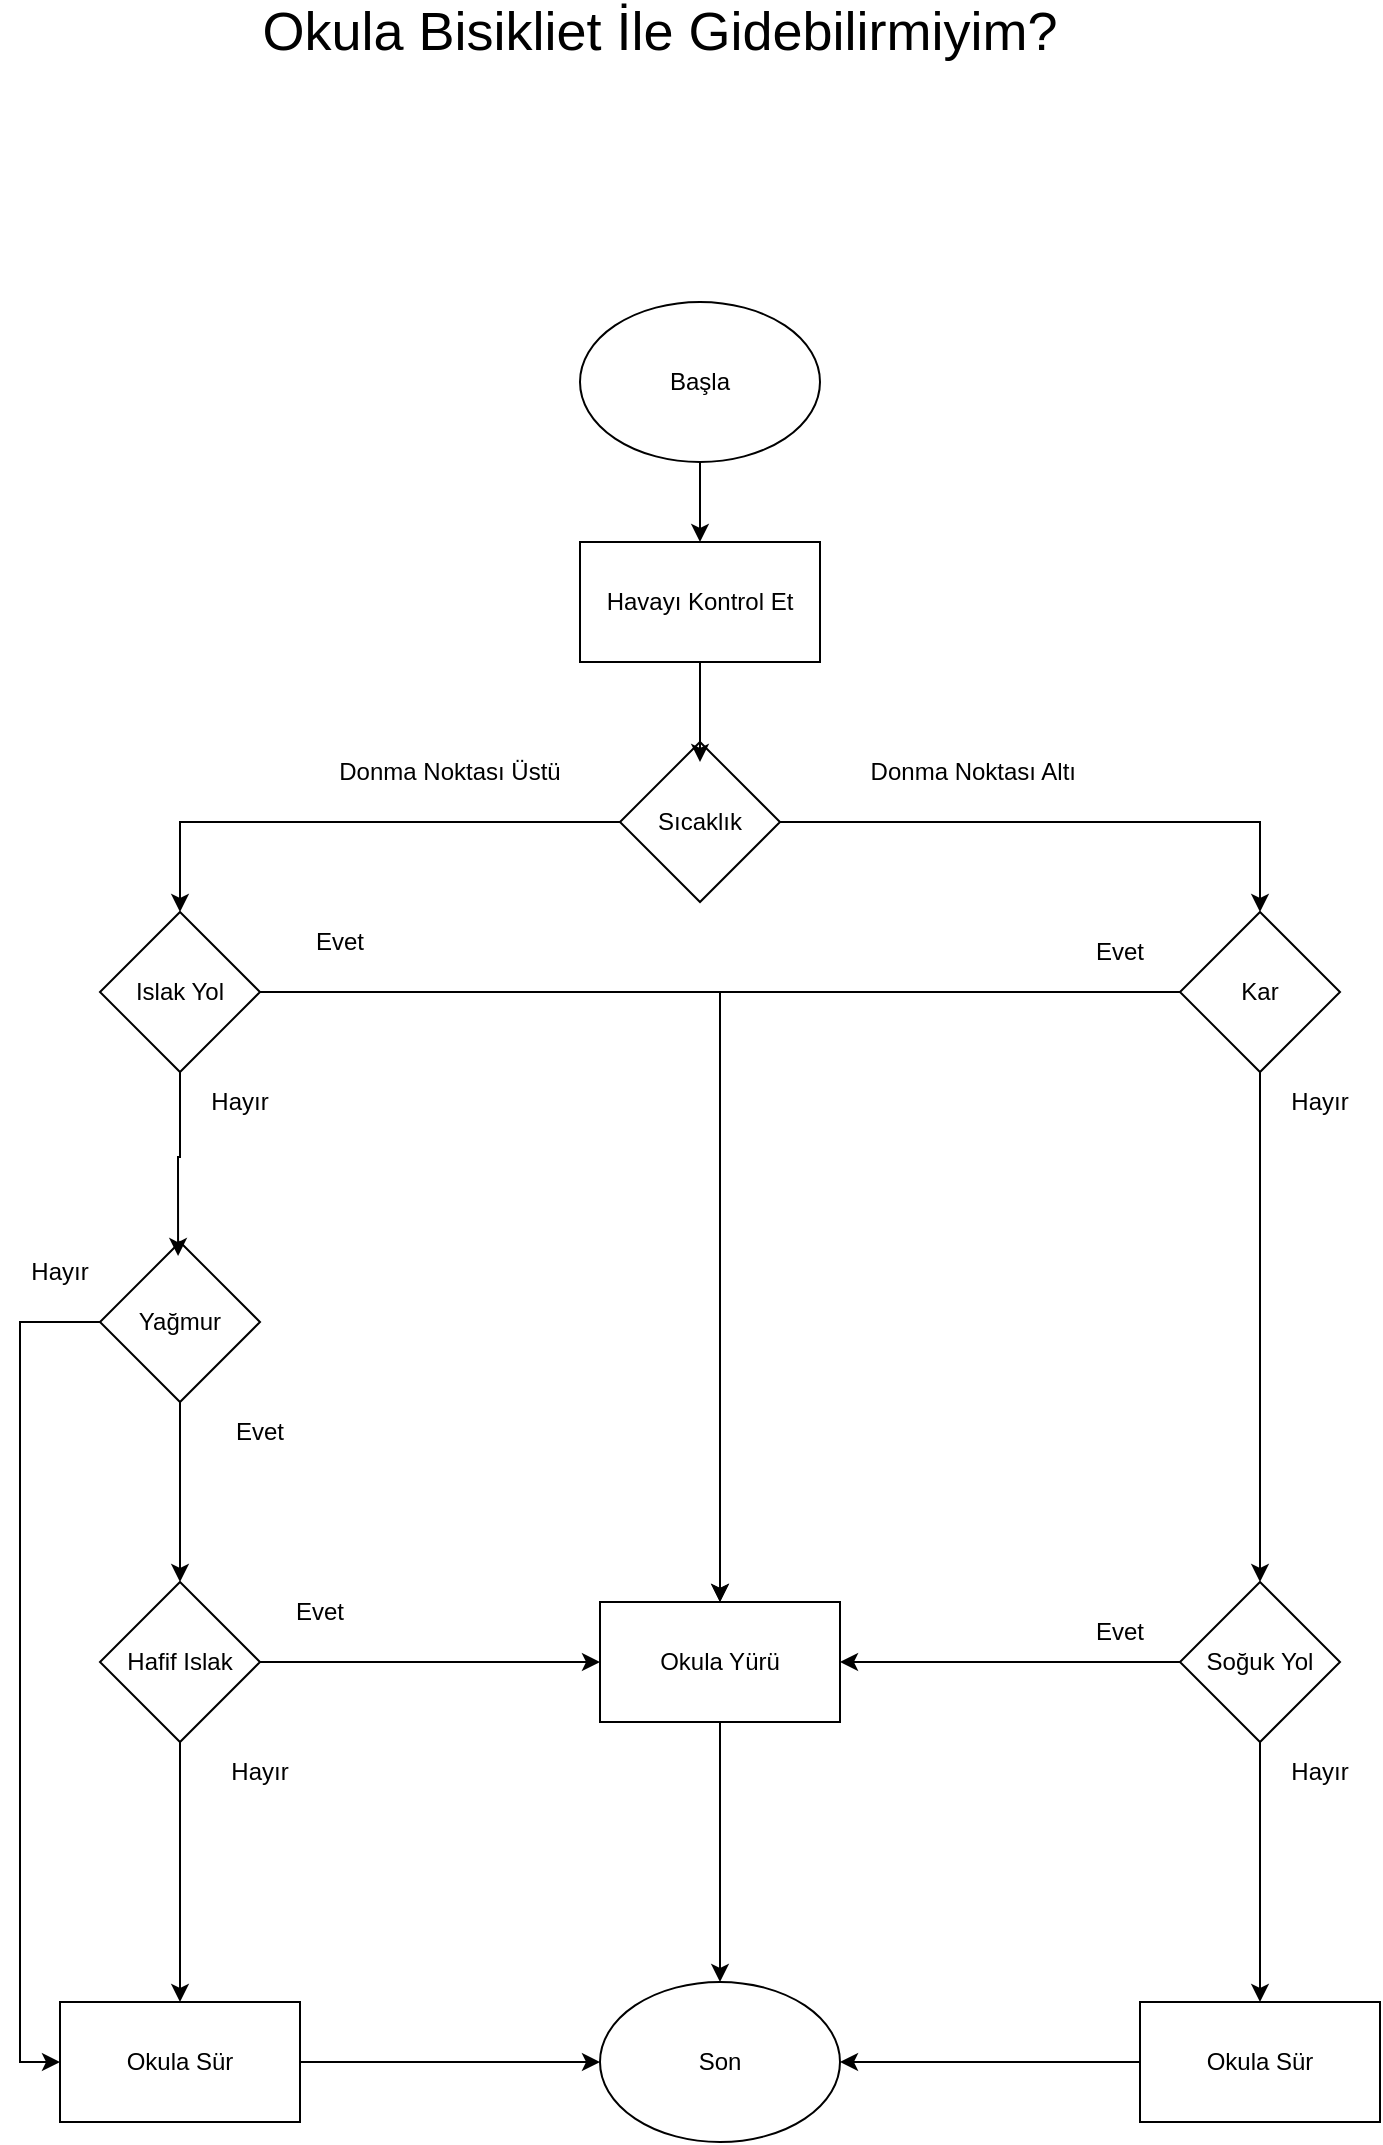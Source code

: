<mxfile version="28.1.1">
  <diagram name="Sayfa -1" id="rlb9_Ihs1XV3gYxrzGK_">
    <mxGraphModel grid="1" page="1" gridSize="10" guides="1" tooltips="1" connect="1" arrows="1" fold="1" pageScale="1" pageWidth="827" pageHeight="1169" math="0" shadow="0">
      <root>
        <mxCell id="0" />
        <mxCell id="1" parent="0" />
        <mxCell id="AUP9vWbeGMED0E_QgyKb-8" style="edgeStyle=orthogonalEdgeStyle;rounded=0;orthogonalLoop=1;jettySize=auto;html=1;entryX=0.5;entryY=0;entryDx=0;entryDy=0;" edge="1" parent="1" source="AUP9vWbeGMED0E_QgyKb-1" target="AUP9vWbeGMED0E_QgyKb-4">
          <mxGeometry relative="1" as="geometry" />
        </mxCell>
        <mxCell id="AUP9vWbeGMED0E_QgyKb-1" value="Başla" style="ellipse;whiteSpace=wrap;html=1;" vertex="1" parent="1">
          <mxGeometry x="350" y="200" width="120" height="80" as="geometry" />
        </mxCell>
        <mxCell id="AUP9vWbeGMED0E_QgyKb-2" value="Okula Bisikliet İle Gidebilirmiyim?" style="text;html=1;align=center;verticalAlign=middle;whiteSpace=wrap;rounded=0;fontSize=27;" vertex="1" parent="1">
          <mxGeometry x="160" y="50" width="460" height="30" as="geometry" />
        </mxCell>
        <mxCell id="AUP9vWbeGMED0E_QgyKb-3" value="Son" style="ellipse;whiteSpace=wrap;html=1;" vertex="1" parent="1">
          <mxGeometry x="360" y="1040" width="120" height="80" as="geometry" />
        </mxCell>
        <mxCell id="AUP9vWbeGMED0E_QgyKb-4" value="Havayı Kontrol Et" style="rounded=0;whiteSpace=wrap;html=1;" vertex="1" parent="1">
          <mxGeometry x="350" y="320" width="120" height="60" as="geometry" />
        </mxCell>
        <mxCell id="AUP9vWbeGMED0E_QgyKb-10" style="edgeStyle=orthogonalEdgeStyle;rounded=0;orthogonalLoop=1;jettySize=auto;html=1;entryX=0.5;entryY=0;entryDx=0;entryDy=0;" edge="1" parent="1" source="AUP9vWbeGMED0E_QgyKb-5" target="AUP9vWbeGMED0E_QgyKb-6">
          <mxGeometry relative="1" as="geometry" />
        </mxCell>
        <mxCell id="AUP9vWbeGMED0E_QgyKb-11" style="edgeStyle=orthogonalEdgeStyle;rounded=0;orthogonalLoop=1;jettySize=auto;html=1;entryX=0.5;entryY=0;entryDx=0;entryDy=0;" edge="1" parent="1" source="AUP9vWbeGMED0E_QgyKb-5" target="AUP9vWbeGMED0E_QgyKb-7">
          <mxGeometry relative="1" as="geometry" />
        </mxCell>
        <mxCell id="AUP9vWbeGMED0E_QgyKb-5" value="Sıcaklık" style="rhombus;whiteSpace=wrap;html=1;" vertex="1" parent="1">
          <mxGeometry x="370" y="420" width="80" height="80" as="geometry" />
        </mxCell>
        <mxCell id="AUP9vWbeGMED0E_QgyKb-33" style="edgeStyle=orthogonalEdgeStyle;rounded=0;orthogonalLoop=1;jettySize=auto;html=1;entryX=0.5;entryY=0;entryDx=0;entryDy=0;" edge="1" parent="1" source="AUP9vWbeGMED0E_QgyKb-6" target="AUP9vWbeGMED0E_QgyKb-21">
          <mxGeometry relative="1" as="geometry" />
        </mxCell>
        <mxCell id="AUP9vWbeGMED0E_QgyKb-6" value="Islak Yol" style="rhombus;whiteSpace=wrap;html=1;" vertex="1" parent="1">
          <mxGeometry x="110" y="505" width="80" height="80" as="geometry" />
        </mxCell>
        <mxCell id="AUP9vWbeGMED0E_QgyKb-24" style="edgeStyle=orthogonalEdgeStyle;rounded=0;orthogonalLoop=1;jettySize=auto;html=1;" edge="1" parent="1" source="AUP9vWbeGMED0E_QgyKb-7" target="AUP9vWbeGMED0E_QgyKb-22">
          <mxGeometry relative="1" as="geometry" />
        </mxCell>
        <mxCell id="AUP9vWbeGMED0E_QgyKb-32" style="edgeStyle=orthogonalEdgeStyle;rounded=0;orthogonalLoop=1;jettySize=auto;html=1;entryX=0.5;entryY=0;entryDx=0;entryDy=0;" edge="1" parent="1" source="AUP9vWbeGMED0E_QgyKb-7" target="AUP9vWbeGMED0E_QgyKb-21">
          <mxGeometry relative="1" as="geometry" />
        </mxCell>
        <mxCell id="AUP9vWbeGMED0E_QgyKb-7" value="Kar" style="rhombus;whiteSpace=wrap;html=1;" vertex="1" parent="1">
          <mxGeometry x="650" y="505" width="80" height="80" as="geometry" />
        </mxCell>
        <mxCell id="AUP9vWbeGMED0E_QgyKb-9" style="edgeStyle=orthogonalEdgeStyle;rounded=0;orthogonalLoop=1;jettySize=auto;html=1;entryX=0.5;entryY=0.125;entryDx=0;entryDy=0;entryPerimeter=0;" edge="1" parent="1" source="AUP9vWbeGMED0E_QgyKb-4" target="AUP9vWbeGMED0E_QgyKb-5">
          <mxGeometry relative="1" as="geometry" />
        </mxCell>
        <mxCell id="AUP9vWbeGMED0E_QgyKb-12" value="&amp;nbsp;Donma Noktası Altı" style="text;html=1;align=center;verticalAlign=middle;whiteSpace=wrap;rounded=0;" vertex="1" parent="1">
          <mxGeometry x="460" y="420" width="170" height="30" as="geometry" />
        </mxCell>
        <mxCell id="AUP9vWbeGMED0E_QgyKb-13" value="Donma Noktası Üstü" style="text;html=1;align=center;verticalAlign=middle;whiteSpace=wrap;rounded=0;" vertex="1" parent="1">
          <mxGeometry x="200" y="420" width="170" height="30" as="geometry" />
        </mxCell>
        <mxCell id="AUP9vWbeGMED0E_QgyKb-17" style="edgeStyle=orthogonalEdgeStyle;rounded=0;orthogonalLoop=1;jettySize=auto;html=1;entryX=0.5;entryY=0;entryDx=0;entryDy=0;" edge="1" parent="1" source="AUP9vWbeGMED0E_QgyKb-14" target="AUP9vWbeGMED0E_QgyKb-15">
          <mxGeometry relative="1" as="geometry" />
        </mxCell>
        <mxCell id="AUP9vWbeGMED0E_QgyKb-38" style="edgeStyle=orthogonalEdgeStyle;rounded=0;orthogonalLoop=1;jettySize=auto;html=1;entryX=0;entryY=0.5;entryDx=0;entryDy=0;" edge="1" parent="1" source="AUP9vWbeGMED0E_QgyKb-14" target="AUP9vWbeGMED0E_QgyKb-18">
          <mxGeometry relative="1" as="geometry">
            <Array as="points">
              <mxPoint x="70" y="710" />
              <mxPoint x="70" y="1080" />
            </Array>
          </mxGeometry>
        </mxCell>
        <mxCell id="AUP9vWbeGMED0E_QgyKb-14" value="Yağmur" style="rhombus;whiteSpace=wrap;html=1;" vertex="1" parent="1">
          <mxGeometry x="110" y="670" width="80" height="80" as="geometry" />
        </mxCell>
        <mxCell id="AUP9vWbeGMED0E_QgyKb-19" style="edgeStyle=orthogonalEdgeStyle;rounded=0;orthogonalLoop=1;jettySize=auto;html=1;entryX=0.5;entryY=0;entryDx=0;entryDy=0;" edge="1" parent="1" source="AUP9vWbeGMED0E_QgyKb-15" target="AUP9vWbeGMED0E_QgyKb-18">
          <mxGeometry relative="1" as="geometry" />
        </mxCell>
        <mxCell id="AUP9vWbeGMED0E_QgyKb-28" style="edgeStyle=orthogonalEdgeStyle;rounded=0;orthogonalLoop=1;jettySize=auto;html=1;entryX=0;entryY=0.5;entryDx=0;entryDy=0;" edge="1" parent="1" source="AUP9vWbeGMED0E_QgyKb-15" target="AUP9vWbeGMED0E_QgyKb-21">
          <mxGeometry relative="1" as="geometry" />
        </mxCell>
        <mxCell id="AUP9vWbeGMED0E_QgyKb-15" value="Hafif Islak" style="rhombus;whiteSpace=wrap;html=1;" vertex="1" parent="1">
          <mxGeometry x="110" y="840" width="80" height="80" as="geometry" />
        </mxCell>
        <mxCell id="AUP9vWbeGMED0E_QgyKb-16" style="edgeStyle=orthogonalEdgeStyle;rounded=0;orthogonalLoop=1;jettySize=auto;html=1;entryX=0.488;entryY=0.088;entryDx=0;entryDy=0;entryPerimeter=0;" edge="1" parent="1" source="AUP9vWbeGMED0E_QgyKb-6" target="AUP9vWbeGMED0E_QgyKb-14">
          <mxGeometry relative="1" as="geometry" />
        </mxCell>
        <mxCell id="AUP9vWbeGMED0E_QgyKb-30" style="edgeStyle=orthogonalEdgeStyle;rounded=0;orthogonalLoop=1;jettySize=auto;html=1;" edge="1" parent="1" source="AUP9vWbeGMED0E_QgyKb-18" target="AUP9vWbeGMED0E_QgyKb-3">
          <mxGeometry relative="1" as="geometry" />
        </mxCell>
        <mxCell id="AUP9vWbeGMED0E_QgyKb-18" value="Okula Sür" style="rounded=0;whiteSpace=wrap;html=1;" vertex="1" parent="1">
          <mxGeometry x="90" y="1050" width="120" height="60" as="geometry" />
        </mxCell>
        <mxCell id="AUP9vWbeGMED0E_QgyKb-29" style="edgeStyle=orthogonalEdgeStyle;rounded=0;orthogonalLoop=1;jettySize=auto;html=1;" edge="1" parent="1" source="AUP9vWbeGMED0E_QgyKb-21" target="AUP9vWbeGMED0E_QgyKb-3">
          <mxGeometry relative="1" as="geometry" />
        </mxCell>
        <mxCell id="AUP9vWbeGMED0E_QgyKb-21" value="Okula Yürü" style="rounded=0;whiteSpace=wrap;html=1;" vertex="1" parent="1">
          <mxGeometry x="360" y="850" width="120" height="60" as="geometry" />
        </mxCell>
        <mxCell id="AUP9vWbeGMED0E_QgyKb-26" style="edgeStyle=orthogonalEdgeStyle;rounded=0;orthogonalLoop=1;jettySize=auto;html=1;entryX=0.5;entryY=0;entryDx=0;entryDy=0;" edge="1" parent="1" source="AUP9vWbeGMED0E_QgyKb-22" target="AUP9vWbeGMED0E_QgyKb-23">
          <mxGeometry relative="1" as="geometry" />
        </mxCell>
        <mxCell id="AUP9vWbeGMED0E_QgyKb-27" style="edgeStyle=orthogonalEdgeStyle;rounded=0;orthogonalLoop=1;jettySize=auto;html=1;entryX=1;entryY=0.5;entryDx=0;entryDy=0;" edge="1" parent="1" source="AUP9vWbeGMED0E_QgyKb-22" target="AUP9vWbeGMED0E_QgyKb-21">
          <mxGeometry relative="1" as="geometry" />
        </mxCell>
        <mxCell id="AUP9vWbeGMED0E_QgyKb-22" value="Soğuk Yol" style="rhombus;whiteSpace=wrap;html=1;" vertex="1" parent="1">
          <mxGeometry x="650" y="840" width="80" height="80" as="geometry" />
        </mxCell>
        <mxCell id="AUP9vWbeGMED0E_QgyKb-31" style="edgeStyle=orthogonalEdgeStyle;rounded=0;orthogonalLoop=1;jettySize=auto;html=1;" edge="1" parent="1" source="AUP9vWbeGMED0E_QgyKb-23" target="AUP9vWbeGMED0E_QgyKb-3">
          <mxGeometry relative="1" as="geometry" />
        </mxCell>
        <mxCell id="AUP9vWbeGMED0E_QgyKb-23" value="Okula Sür" style="rounded=0;whiteSpace=wrap;html=1;" vertex="1" parent="1">
          <mxGeometry x="630" y="1050" width="120" height="60" as="geometry" />
        </mxCell>
        <mxCell id="AUP9vWbeGMED0E_QgyKb-34" value="Evet" style="text;html=1;align=center;verticalAlign=middle;whiteSpace=wrap;rounded=0;" vertex="1" parent="1">
          <mxGeometry x="200" y="505" width="60" height="30" as="geometry" />
        </mxCell>
        <mxCell id="AUP9vWbeGMED0E_QgyKb-35" value="Hayır" style="text;html=1;align=center;verticalAlign=middle;whiteSpace=wrap;rounded=0;" vertex="1" parent="1">
          <mxGeometry x="150" y="585" width="60" height="30" as="geometry" />
        </mxCell>
        <mxCell id="AUP9vWbeGMED0E_QgyKb-36" value="Evet" style="text;html=1;align=center;verticalAlign=middle;whiteSpace=wrap;rounded=0;" vertex="1" parent="1">
          <mxGeometry x="160" y="750" width="60" height="30" as="geometry" />
        </mxCell>
        <mxCell id="AUP9vWbeGMED0E_QgyKb-37" value="Evet" style="text;html=1;align=center;verticalAlign=middle;whiteSpace=wrap;rounded=0;" vertex="1" parent="1">
          <mxGeometry x="190" y="840" width="60" height="30" as="geometry" />
        </mxCell>
        <mxCell id="AUP9vWbeGMED0E_QgyKb-40" value="Hayır" style="text;html=1;align=center;verticalAlign=middle;whiteSpace=wrap;rounded=0;" vertex="1" parent="1">
          <mxGeometry x="60" y="670" width="60" height="30" as="geometry" />
        </mxCell>
        <mxCell id="AUP9vWbeGMED0E_QgyKb-41" value="Hayır" style="text;html=1;align=center;verticalAlign=middle;whiteSpace=wrap;rounded=0;" vertex="1" parent="1">
          <mxGeometry x="160" y="920" width="60" height="30" as="geometry" />
        </mxCell>
        <mxCell id="AUP9vWbeGMED0E_QgyKb-42" value="Evet" style="text;html=1;align=center;verticalAlign=middle;whiteSpace=wrap;rounded=0;" vertex="1" parent="1">
          <mxGeometry x="590" y="510" width="60" height="30" as="geometry" />
        </mxCell>
        <mxCell id="AUP9vWbeGMED0E_QgyKb-43" value="Hayır" style="text;html=1;align=center;verticalAlign=middle;whiteSpace=wrap;rounded=0;" vertex="1" parent="1">
          <mxGeometry x="690" y="585" width="60" height="30" as="geometry" />
        </mxCell>
        <mxCell id="AUP9vWbeGMED0E_QgyKb-44" value="Evet" style="text;html=1;align=center;verticalAlign=middle;whiteSpace=wrap;rounded=0;" vertex="1" parent="1">
          <mxGeometry x="590" y="850" width="60" height="30" as="geometry" />
        </mxCell>
        <mxCell id="AUP9vWbeGMED0E_QgyKb-45" value="Hayır" style="text;html=1;align=center;verticalAlign=middle;whiteSpace=wrap;rounded=0;" vertex="1" parent="1">
          <mxGeometry x="690" y="920" width="60" height="30" as="geometry" />
        </mxCell>
      </root>
    </mxGraphModel>
  </diagram>
</mxfile>

